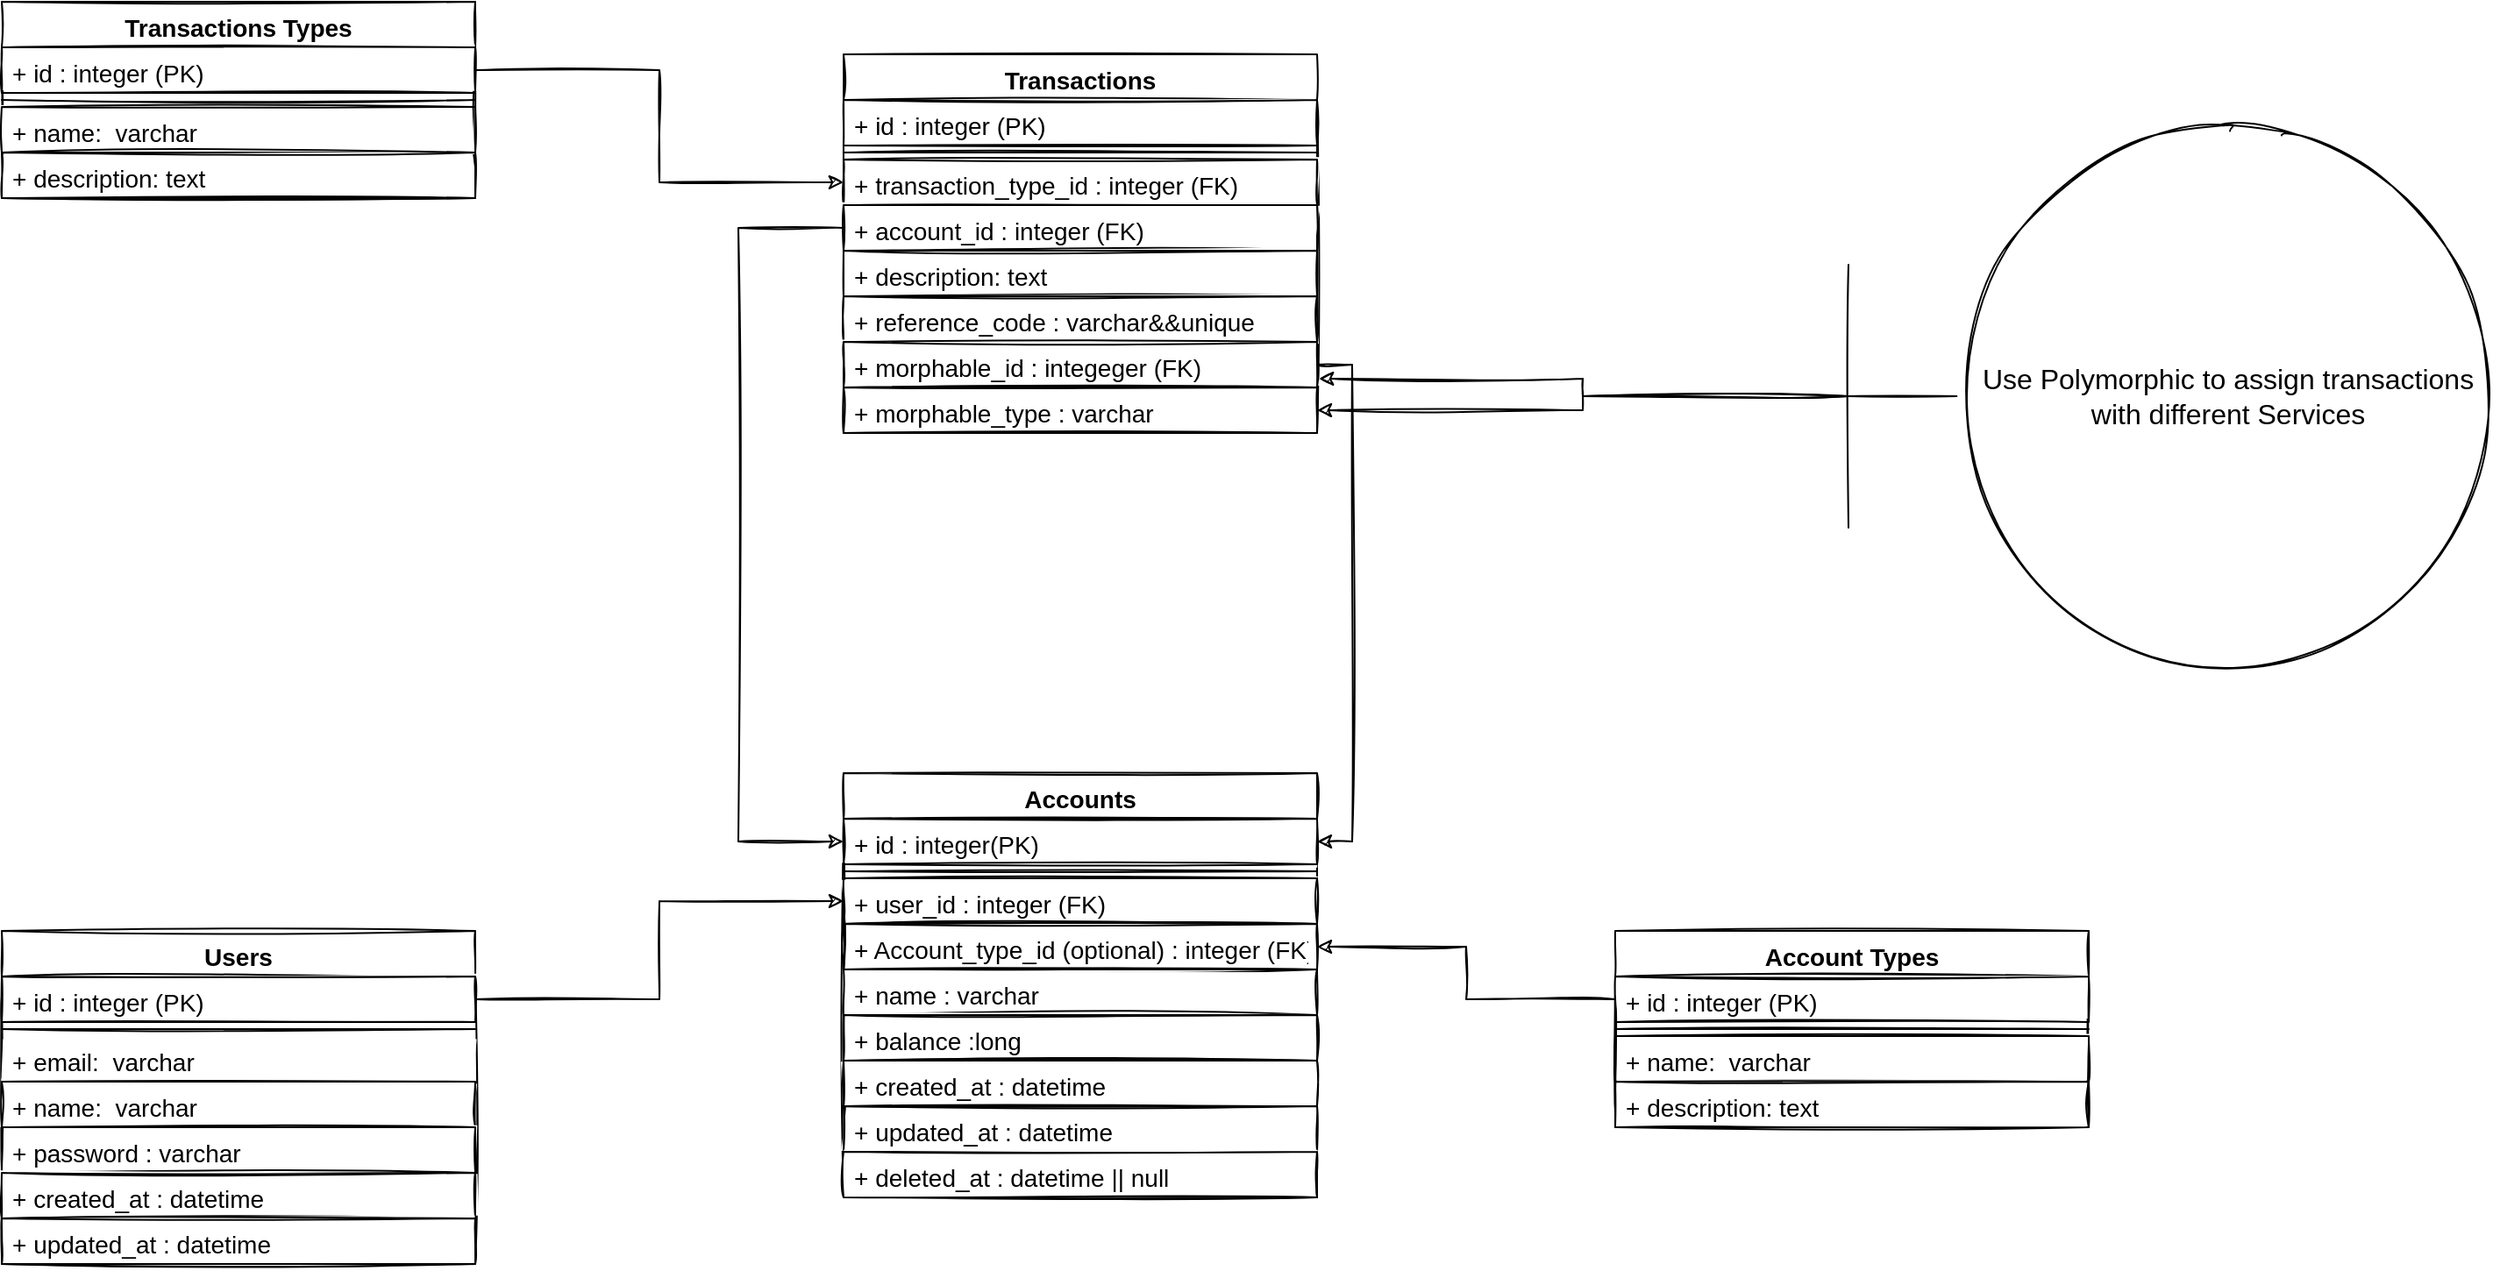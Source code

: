 <mxfile version="20.1.1" type="github">
  <diagram id="5yAJ8ZaCijX4T1ycAplT" name="Page-1">
    <mxGraphModel dx="1673" dy="918" grid="0" gridSize="10" guides="1" tooltips="1" connect="1" arrows="1" fold="1" page="0" pageScale="1" pageWidth="850" pageHeight="1100" background="#ffffff" math="0" shadow="0">
      <root>
        <mxCell id="0" />
        <mxCell id="1" parent="0" />
        <mxCell id="YL0PsNm_QgpDCuNlVShX-8" value="Accounts&#xa;" style="swimlane;fontStyle=1;align=center;verticalAlign=top;childLayout=stackLayout;horizontal=1;startSize=26;horizontalStack=0;resizeParent=1;resizeParentMax=0;resizeLast=0;collapsible=1;marginBottom=0;sketch=1;fontSize=14;fillColor=default;strokeColor=default;" vertex="1" parent="1">
          <mxGeometry x="490" y="440" width="270" height="242" as="geometry" />
        </mxCell>
        <mxCell id="YL0PsNm_QgpDCuNlVShX-9" value="+ id : integer(PK)&#xa;" style="text;strokeColor=default;fillColor=default;align=left;verticalAlign=top;spacingLeft=4;spacingRight=4;overflow=hidden;rotatable=0;points=[[0,0.5],[1,0.5]];portConstraint=eastwest;sketch=1;fontSize=14;" vertex="1" parent="YL0PsNm_QgpDCuNlVShX-8">
          <mxGeometry y="26" width="270" height="26" as="geometry" />
        </mxCell>
        <mxCell id="YL0PsNm_QgpDCuNlVShX-10" value="" style="line;strokeWidth=1;fillColor=default;align=left;verticalAlign=middle;spacingTop=-1;spacingLeft=3;spacingRight=3;rotatable=0;labelPosition=right;points=[];portConstraint=eastwest;sketch=1;fontSize=14;strokeColor=default;" vertex="1" parent="YL0PsNm_QgpDCuNlVShX-8">
          <mxGeometry y="52" width="270" height="8" as="geometry" />
        </mxCell>
        <mxCell id="YL0PsNm_QgpDCuNlVShX-11" value="+ user_id : integer (FK)" style="text;strokeColor=default;fillColor=default;align=left;verticalAlign=top;spacingLeft=4;spacingRight=4;overflow=hidden;rotatable=0;points=[[0,0.5],[1,0.5]];portConstraint=eastwest;sketch=1;fontSize=14;" vertex="1" parent="YL0PsNm_QgpDCuNlVShX-8">
          <mxGeometry y="60" width="270" height="26" as="geometry" />
        </mxCell>
        <mxCell id="YL0PsNm_QgpDCuNlVShX-21" value="+ Account_type_id (optional) : integer (FK)" style="text;strokeColor=default;fillColor=default;align=left;verticalAlign=top;spacingLeft=4;spacingRight=4;overflow=hidden;rotatable=0;points=[[0,0.5],[1,0.5]];portConstraint=eastwest;sketch=1;fontSize=14;" vertex="1" parent="YL0PsNm_QgpDCuNlVShX-8">
          <mxGeometry y="86" width="270" height="26" as="geometry" />
        </mxCell>
        <mxCell id="YL0PsNm_QgpDCuNlVShX-22" value="+ name : varchar " style="text;strokeColor=default;fillColor=default;align=left;verticalAlign=top;spacingLeft=4;spacingRight=4;overflow=hidden;rotatable=0;points=[[0,0.5],[1,0.5]];portConstraint=eastwest;sketch=1;fontSize=14;" vertex="1" parent="YL0PsNm_QgpDCuNlVShX-8">
          <mxGeometry y="112" width="270" height="26" as="geometry" />
        </mxCell>
        <mxCell id="YL0PsNm_QgpDCuNlVShX-23" value="+ balance :long " style="text;strokeColor=default;fillColor=default;align=left;verticalAlign=top;spacingLeft=4;spacingRight=4;overflow=hidden;rotatable=0;points=[[0,0.5],[1,0.5]];portConstraint=eastwest;sketch=1;fontSize=14;" vertex="1" parent="YL0PsNm_QgpDCuNlVShX-8">
          <mxGeometry y="138" width="270" height="26" as="geometry" />
        </mxCell>
        <mxCell id="YL0PsNm_QgpDCuNlVShX-24" value="+ created_at : datetime&#xa;" style="text;strokeColor=default;fillColor=default;align=left;verticalAlign=top;spacingLeft=4;spacingRight=4;overflow=hidden;rotatable=0;points=[[0,0.5],[1,0.5]];portConstraint=eastwest;sketch=1;fontSize=14;" vertex="1" parent="YL0PsNm_QgpDCuNlVShX-8">
          <mxGeometry y="164" width="270" height="26" as="geometry" />
        </mxCell>
        <mxCell id="YL0PsNm_QgpDCuNlVShX-26" value="+ updated_at : datetime&#xa;" style="text;strokeColor=default;fillColor=default;align=left;verticalAlign=top;spacingLeft=4;spacingRight=4;overflow=hidden;rotatable=0;points=[[0,0.5],[1,0.5]];portConstraint=eastwest;sketch=1;fontSize=14;" vertex="1" parent="YL0PsNm_QgpDCuNlVShX-8">
          <mxGeometry y="190" width="270" height="26" as="geometry" />
        </mxCell>
        <mxCell id="YL0PsNm_QgpDCuNlVShX-25" value="+ deleted_at : datetime || null&#xa;" style="text;strokeColor=default;fillColor=default;align=left;verticalAlign=top;spacingLeft=4;spacingRight=4;overflow=hidden;rotatable=0;points=[[0,0.5],[1,0.5]];portConstraint=eastwest;sketch=1;fontSize=14;" vertex="1" parent="YL0PsNm_QgpDCuNlVShX-8">
          <mxGeometry y="216" width="270" height="26" as="geometry" />
        </mxCell>
        <mxCell id="YL0PsNm_QgpDCuNlVShX-12" value="Users" style="swimlane;fontStyle=1;align=center;verticalAlign=top;childLayout=stackLayout;horizontal=1;startSize=26;horizontalStack=0;resizeParent=1;resizeParentMax=0;resizeLast=0;collapsible=1;marginBottom=0;sketch=1;fontSize=14;fillColor=default;" vertex="1" parent="1">
          <mxGeometry x="10" y="530" width="270" height="190" as="geometry" />
        </mxCell>
        <mxCell id="YL0PsNm_QgpDCuNlVShX-13" value="+ id : integer (PK)" style="text;strokeColor=default;fillColor=default;align=left;verticalAlign=top;spacingLeft=4;spacingRight=4;overflow=hidden;rotatable=0;points=[[0,0.5],[1,0.5]];portConstraint=eastwest;sketch=1;fontSize=14;" vertex="1" parent="YL0PsNm_QgpDCuNlVShX-12">
          <mxGeometry y="26" width="270" height="26" as="geometry" />
        </mxCell>
        <mxCell id="YL0PsNm_QgpDCuNlVShX-14" value="" style="line;strokeWidth=1;fillColor=default;align=left;verticalAlign=middle;spacingTop=-1;spacingLeft=3;spacingRight=3;rotatable=0;labelPosition=right;points=[];portConstraint=eastwest;sketch=1;fontSize=14;" vertex="1" parent="YL0PsNm_QgpDCuNlVShX-12">
          <mxGeometry y="52" width="270" height="8" as="geometry" />
        </mxCell>
        <mxCell id="YL0PsNm_QgpDCuNlVShX-15" value="+ email:  varchar" style="text;strokeColor=none;fillColor=default;align=left;verticalAlign=top;spacingLeft=4;spacingRight=4;overflow=hidden;rotatable=0;points=[[0,0.5],[1,0.5]];portConstraint=eastwest;sketch=1;fontSize=14;" vertex="1" parent="YL0PsNm_QgpDCuNlVShX-12">
          <mxGeometry y="60" width="270" height="26" as="geometry" />
        </mxCell>
        <mxCell id="YL0PsNm_QgpDCuNlVShX-17" value="+ name:  varchar" style="text;strokeColor=default;fillColor=default;align=left;verticalAlign=top;spacingLeft=4;spacingRight=4;overflow=hidden;rotatable=0;points=[[0,0.5],[1,0.5]];portConstraint=eastwest;sketch=1;fontSize=14;" vertex="1" parent="YL0PsNm_QgpDCuNlVShX-12">
          <mxGeometry y="86" width="270" height="26" as="geometry" />
        </mxCell>
        <mxCell id="YL0PsNm_QgpDCuNlVShX-18" value="+ password : varchar" style="text;strokeColor=default;fillColor=default;align=left;verticalAlign=top;spacingLeft=4;spacingRight=4;overflow=hidden;rotatable=0;points=[[0,0.5],[1,0.5]];portConstraint=eastwest;sketch=1;fontSize=14;" vertex="1" parent="YL0PsNm_QgpDCuNlVShX-12">
          <mxGeometry y="112" width="270" height="26" as="geometry" />
        </mxCell>
        <mxCell id="YL0PsNm_QgpDCuNlVShX-19" value="+ created_at : datetime" style="text;strokeColor=default;fillColor=default;align=left;verticalAlign=top;spacingLeft=4;spacingRight=4;overflow=hidden;rotatable=0;points=[[0,0.5],[1,0.5]];portConstraint=eastwest;sketch=1;fontSize=14;" vertex="1" parent="YL0PsNm_QgpDCuNlVShX-12">
          <mxGeometry y="138" width="270" height="26" as="geometry" />
        </mxCell>
        <mxCell id="YL0PsNm_QgpDCuNlVShX-20" value="+ updated_at : datetime" style="text;strokeColor=default;fillColor=default;align=left;verticalAlign=top;spacingLeft=4;spacingRight=4;overflow=hidden;rotatable=0;points=[[0,0.5],[1,0.5]];portConstraint=eastwest;sketch=1;fontSize=14;" vertex="1" parent="YL0PsNm_QgpDCuNlVShX-12">
          <mxGeometry y="164" width="270" height="26" as="geometry" />
        </mxCell>
        <mxCell id="YL0PsNm_QgpDCuNlVShX-27" style="edgeStyle=orthogonalEdgeStyle;rounded=0;orthogonalLoop=1;jettySize=auto;html=1;sketch=1;fontSize=14;" edge="1" parent="1" source="YL0PsNm_QgpDCuNlVShX-13" target="YL0PsNm_QgpDCuNlVShX-11">
          <mxGeometry relative="1" as="geometry" />
        </mxCell>
        <mxCell id="YL0PsNm_QgpDCuNlVShX-36" value="Account Types" style="swimlane;fontStyle=1;align=center;verticalAlign=top;childLayout=stackLayout;horizontal=1;startSize=26;horizontalStack=0;resizeParent=1;resizeParentMax=0;resizeLast=0;collapsible=1;marginBottom=0;sketch=1;fontSize=14;fillColor=default;strokeColor=default;" vertex="1" parent="1">
          <mxGeometry x="930" y="530" width="270" height="112" as="geometry" />
        </mxCell>
        <mxCell id="YL0PsNm_QgpDCuNlVShX-37" value="+ id : integer (PK)" style="text;strokeColor=default;fillColor=default;align=left;verticalAlign=top;spacingLeft=4;spacingRight=4;overflow=hidden;rotatable=0;points=[[0,0.5],[1,0.5]];portConstraint=eastwest;sketch=1;fontSize=14;" vertex="1" parent="YL0PsNm_QgpDCuNlVShX-36">
          <mxGeometry y="26" width="270" height="26" as="geometry" />
        </mxCell>
        <mxCell id="YL0PsNm_QgpDCuNlVShX-38" value="" style="line;strokeWidth=1;fillColor=default;align=left;verticalAlign=middle;spacingTop=-1;spacingLeft=3;spacingRight=3;rotatable=0;labelPosition=right;points=[];portConstraint=eastwest;sketch=1;fontSize=14;strokeColor=default;" vertex="1" parent="YL0PsNm_QgpDCuNlVShX-36">
          <mxGeometry y="52" width="270" height="8" as="geometry" />
        </mxCell>
        <mxCell id="YL0PsNm_QgpDCuNlVShX-39" value="+ name:  varchar" style="text;strokeColor=default;fillColor=default;align=left;verticalAlign=top;spacingLeft=4;spacingRight=4;overflow=hidden;rotatable=0;points=[[0,0.5],[1,0.5]];portConstraint=eastwest;sketch=1;fontSize=14;" vertex="1" parent="YL0PsNm_QgpDCuNlVShX-36">
          <mxGeometry y="60" width="270" height="26" as="geometry" />
        </mxCell>
        <mxCell id="YL0PsNm_QgpDCuNlVShX-44" value="+ description: text" style="text;strokeColor=default;fillColor=default;align=left;verticalAlign=top;spacingLeft=4;spacingRight=4;overflow=hidden;rotatable=0;points=[[0,0.5],[1,0.5]];portConstraint=eastwest;sketch=1;fontSize=14;" vertex="1" parent="YL0PsNm_QgpDCuNlVShX-36">
          <mxGeometry y="86" width="270" height="26" as="geometry" />
        </mxCell>
        <mxCell id="YL0PsNm_QgpDCuNlVShX-46" style="edgeStyle=orthogonalEdgeStyle;rounded=0;orthogonalLoop=1;jettySize=auto;html=1;entryX=1;entryY=0.5;entryDx=0;entryDy=0;sketch=1;fontSize=14;" edge="1" parent="1" source="YL0PsNm_QgpDCuNlVShX-37" target="YL0PsNm_QgpDCuNlVShX-21">
          <mxGeometry relative="1" as="geometry" />
        </mxCell>
        <mxCell id="YL0PsNm_QgpDCuNlVShX-47" value="Transactions Types" style="swimlane;fontStyle=1;align=center;verticalAlign=top;childLayout=stackLayout;horizontal=1;startSize=26;horizontalStack=0;resizeParent=1;resizeParentMax=0;resizeLast=0;collapsible=1;marginBottom=0;sketch=1;fontSize=14;fillColor=default;" vertex="1" parent="1">
          <mxGeometry x="10" width="270" height="112" as="geometry" />
        </mxCell>
        <mxCell id="YL0PsNm_QgpDCuNlVShX-48" value="+ id : integer (PK)" style="text;strokeColor=default;fillColor=default;align=left;verticalAlign=top;spacingLeft=4;spacingRight=4;overflow=hidden;rotatable=0;points=[[0,0.5],[1,0.5]];portConstraint=eastwest;sketch=1;fontSize=14;" vertex="1" parent="YL0PsNm_QgpDCuNlVShX-47">
          <mxGeometry y="26" width="270" height="26" as="geometry" />
        </mxCell>
        <mxCell id="YL0PsNm_QgpDCuNlVShX-49" value="" style="line;strokeWidth=1;fillColor=default;align=left;verticalAlign=middle;spacingTop=-1;spacingLeft=3;spacingRight=3;rotatable=0;labelPosition=right;points=[];portConstraint=eastwest;sketch=1;fontSize=14;" vertex="1" parent="YL0PsNm_QgpDCuNlVShX-47">
          <mxGeometry y="52" width="270" height="8" as="geometry" />
        </mxCell>
        <mxCell id="YL0PsNm_QgpDCuNlVShX-50" value="+ name:  varchar" style="text;strokeColor=default;fillColor=default;align=left;verticalAlign=top;spacingLeft=4;spacingRight=4;overflow=hidden;rotatable=0;points=[[0,0.5],[1,0.5]];portConstraint=eastwest;sketch=1;fontSize=14;" vertex="1" parent="YL0PsNm_QgpDCuNlVShX-47">
          <mxGeometry y="60" width="270" height="26" as="geometry" />
        </mxCell>
        <mxCell id="YL0PsNm_QgpDCuNlVShX-51" value="+ description: text" style="text;strokeColor=default;fillColor=default;align=left;verticalAlign=top;spacingLeft=4;spacingRight=4;overflow=hidden;rotatable=0;points=[[0,0.5],[1,0.5]];portConstraint=eastwest;sketch=1;fontSize=14;" vertex="1" parent="YL0PsNm_QgpDCuNlVShX-47">
          <mxGeometry y="86" width="270" height="26" as="geometry" />
        </mxCell>
        <mxCell id="YL0PsNm_QgpDCuNlVShX-57" value="Transactions" style="swimlane;fontStyle=1;align=center;verticalAlign=top;childLayout=stackLayout;horizontal=1;startSize=26;horizontalStack=0;resizeParent=1;resizeParentMax=0;resizeLast=0;collapsible=1;marginBottom=0;sketch=1;fontSize=14;fillColor=default;gradientColor=none;" vertex="1" parent="1">
          <mxGeometry x="490" y="30" width="270" height="216" as="geometry" />
        </mxCell>
        <mxCell id="YL0PsNm_QgpDCuNlVShX-58" value="+ id : integer (PK)" style="text;strokeColor=default;fillColor=default;align=left;verticalAlign=top;spacingLeft=4;spacingRight=4;overflow=hidden;rotatable=0;points=[[0,0.5],[1,0.5]];portConstraint=eastwest;sketch=1;fontSize=14;" vertex="1" parent="YL0PsNm_QgpDCuNlVShX-57">
          <mxGeometry y="26" width="270" height="26" as="geometry" />
        </mxCell>
        <mxCell id="YL0PsNm_QgpDCuNlVShX-59" value="" style="line;strokeWidth=1;fillColor=default;align=left;verticalAlign=middle;spacingTop=-1;spacingLeft=3;spacingRight=3;rotatable=0;labelPosition=right;points=[];portConstraint=eastwest;sketch=1;fontSize=14;" vertex="1" parent="YL0PsNm_QgpDCuNlVShX-57">
          <mxGeometry y="52" width="270" height="8" as="geometry" />
        </mxCell>
        <mxCell id="YL0PsNm_QgpDCuNlVShX-60" value="+ transaction_type_id : integer (FK)" style="text;strokeColor=default;fillColor=default;align=left;verticalAlign=top;spacingLeft=4;spacingRight=4;overflow=hidden;rotatable=0;points=[[0,0.5],[1,0.5]];portConstraint=eastwest;sketch=1;fontSize=14;" vertex="1" parent="YL0PsNm_QgpDCuNlVShX-57">
          <mxGeometry y="60" width="270" height="26" as="geometry" />
        </mxCell>
        <mxCell id="YL0PsNm_QgpDCuNlVShX-61" value="+ account_id : integer (FK)" style="text;strokeColor=default;fillColor=default;align=left;verticalAlign=top;spacingLeft=4;spacingRight=4;overflow=hidden;rotatable=0;points=[[0,0.5],[1,0.5]];portConstraint=eastwest;sketch=1;fontSize=14;" vertex="1" parent="YL0PsNm_QgpDCuNlVShX-57">
          <mxGeometry y="86" width="270" height="26" as="geometry" />
        </mxCell>
        <mxCell id="YL0PsNm_QgpDCuNlVShX-62" value="+ description: text" style="text;strokeColor=default;fillColor=default;align=left;verticalAlign=top;spacingLeft=4;spacingRight=4;overflow=hidden;rotatable=0;points=[[0,0.5],[1,0.5]];portConstraint=eastwest;sketch=1;fontSize=14;" vertex="1" parent="YL0PsNm_QgpDCuNlVShX-57">
          <mxGeometry y="112" width="270" height="26" as="geometry" />
        </mxCell>
        <mxCell id="YL0PsNm_QgpDCuNlVShX-67" value="+ reference_code : varchar&amp;&amp;unique" style="text;strokeColor=default;fillColor=default;align=left;verticalAlign=top;spacingLeft=4;spacingRight=4;overflow=hidden;rotatable=0;points=[[0,0.5],[1,0.5]];portConstraint=eastwest;sketch=1;fontSize=14;" vertex="1" parent="YL0PsNm_QgpDCuNlVShX-57">
          <mxGeometry y="138" width="270" height="26" as="geometry" />
        </mxCell>
        <mxCell id="YL0PsNm_QgpDCuNlVShX-63" value="+ morphable_id : integeger (FK)" style="text;strokeColor=default;fillColor=default;align=left;verticalAlign=top;spacingLeft=4;spacingRight=4;overflow=hidden;rotatable=0;points=[[0,0.5],[1,0.5]];portConstraint=eastwest;sketch=1;fontSize=14;" vertex="1" parent="YL0PsNm_QgpDCuNlVShX-57">
          <mxGeometry y="164" width="270" height="26" as="geometry" />
        </mxCell>
        <mxCell id="YL0PsNm_QgpDCuNlVShX-64" value="+ morphable_type : varchar" style="text;strokeColor=default;fillColor=default;align=left;verticalAlign=top;spacingLeft=4;spacingRight=4;overflow=hidden;rotatable=0;points=[[0,0.5],[1,0.5]];portConstraint=eastwest;sketch=1;fontSize=14;" vertex="1" parent="YL0PsNm_QgpDCuNlVShX-57">
          <mxGeometry y="190" width="270" height="26" as="geometry" />
        </mxCell>
        <mxCell id="YL0PsNm_QgpDCuNlVShX-65" style="edgeStyle=orthogonalEdgeStyle;rounded=0;orthogonalLoop=1;jettySize=auto;html=1;sketch=1;fontSize=14;" edge="1" parent="1" source="YL0PsNm_QgpDCuNlVShX-61" target="YL0PsNm_QgpDCuNlVShX-9">
          <mxGeometry relative="1" as="geometry">
            <Array as="points">
              <mxPoint x="430" y="129" />
              <mxPoint x="430" y="479" />
            </Array>
          </mxGeometry>
        </mxCell>
        <mxCell id="YL0PsNm_QgpDCuNlVShX-66" style="edgeStyle=orthogonalEdgeStyle;rounded=0;orthogonalLoop=1;jettySize=auto;html=1;entryX=1;entryY=0.5;entryDx=0;entryDy=0;sketch=1;fontSize=14;" edge="1" parent="1" source="YL0PsNm_QgpDCuNlVShX-63" target="YL0PsNm_QgpDCuNlVShX-9">
          <mxGeometry relative="1" as="geometry">
            <Array as="points">
              <mxPoint x="780" y="207" />
              <mxPoint x="780" y="479" />
            </Array>
          </mxGeometry>
        </mxCell>
        <mxCell id="YL0PsNm_QgpDCuNlVShX-68" style="edgeStyle=orthogonalEdgeStyle;rounded=0;orthogonalLoop=1;jettySize=auto;html=1;entryX=0;entryY=0.5;entryDx=0;entryDy=0;sketch=1;fontSize=14;" edge="1" parent="1" source="YL0PsNm_QgpDCuNlVShX-48" target="YL0PsNm_QgpDCuNlVShX-60">
          <mxGeometry relative="1" as="geometry" />
        </mxCell>
        <mxCell id="YL0PsNm_QgpDCuNlVShX-71" style="edgeStyle=orthogonalEdgeStyle;rounded=0;orthogonalLoop=1;jettySize=auto;html=1;entryX=1.004;entryY=-0.192;entryDx=0;entryDy=0;entryPerimeter=0;sketch=1;fontSize=14;" edge="1" parent="1" source="YL0PsNm_QgpDCuNlVShX-70" target="YL0PsNm_QgpDCuNlVShX-64">
          <mxGeometry relative="1" as="geometry" />
        </mxCell>
        <mxCell id="YL0PsNm_QgpDCuNlVShX-72" style="edgeStyle=orthogonalEdgeStyle;rounded=0;orthogonalLoop=1;jettySize=auto;html=1;sketch=1;fontSize=14;" edge="1" parent="1" source="YL0PsNm_QgpDCuNlVShX-70" target="YL0PsNm_QgpDCuNlVShX-64">
          <mxGeometry relative="1" as="geometry" />
        </mxCell>
        <mxCell id="YL0PsNm_QgpDCuNlVShX-70" value="&lt;font style=&quot;font-size: 16px;&quot;&gt;Use Polymorphic to assign transactions &lt;br style=&quot;&quot;&gt;with different Services&lt;br&gt;&lt;/font&gt;" style="shape=umlBoundary;whiteSpace=wrap;html=1;strokeColor=default;fillColor=default;perimeter=ellipsePerimeter;allowArrows=1;connectable=1;shadow=0;sketch=1;fontSize=14;" vertex="1" parent="1">
          <mxGeometry x="1063" y="75" width="370" height="300" as="geometry" />
        </mxCell>
      </root>
    </mxGraphModel>
  </diagram>
</mxfile>
